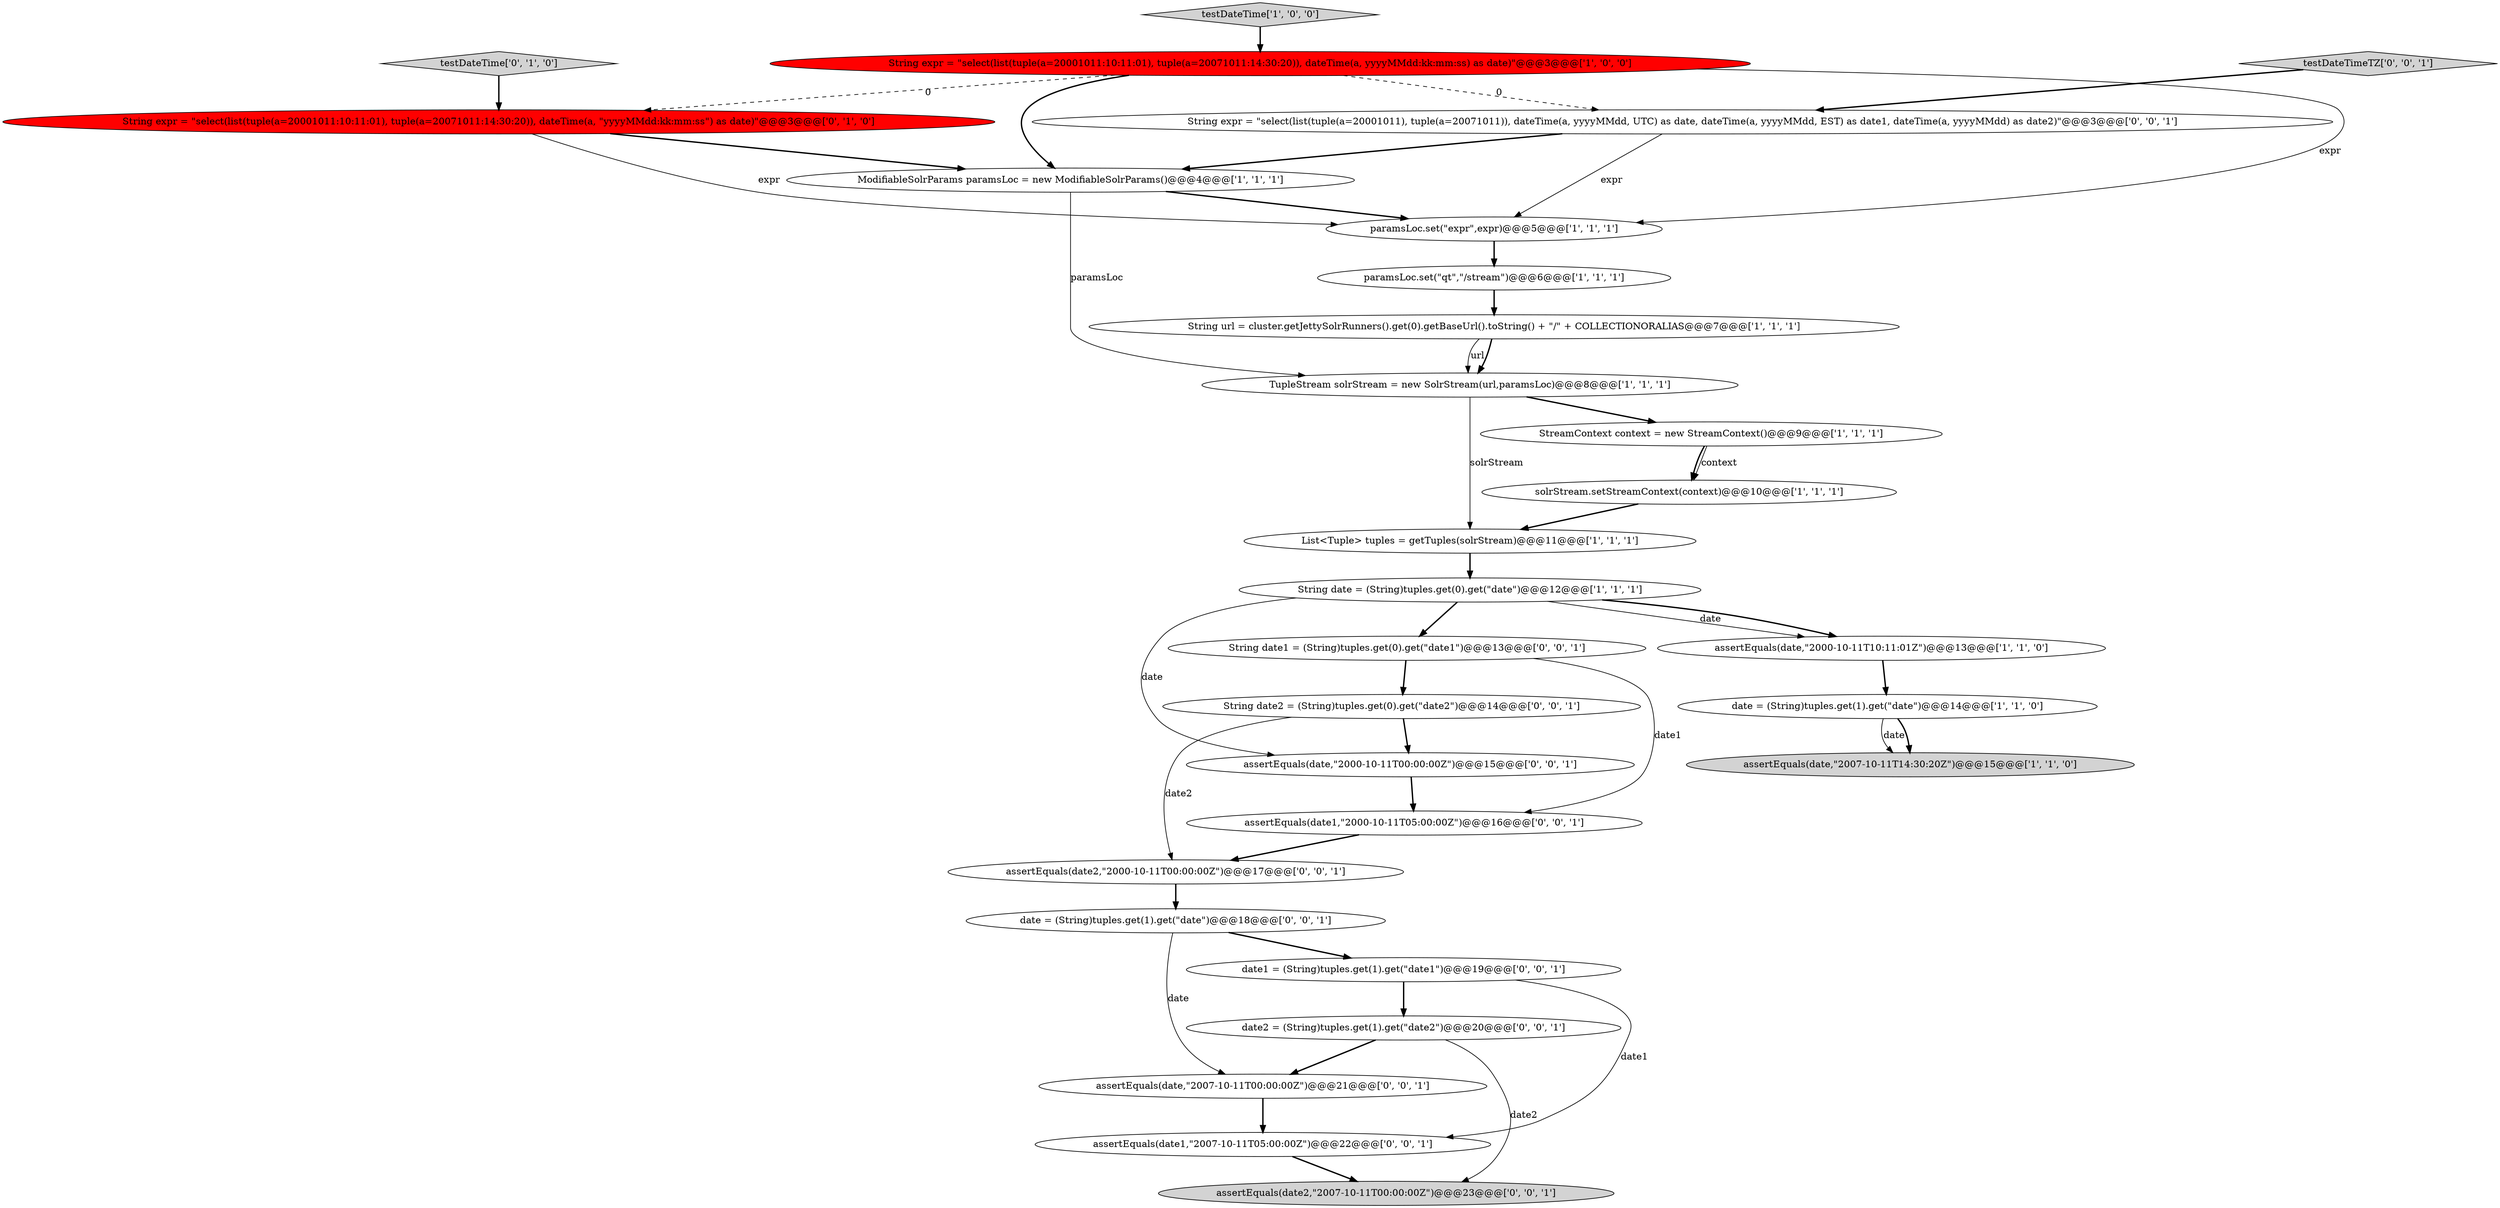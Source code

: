 digraph {
22 [style = filled, label = "assertEquals(date1,\"2000-10-11T05:00:00Z\")@@@16@@@['0', '0', '1']", fillcolor = white, shape = ellipse image = "AAA0AAABBB3BBB"];
1 [style = filled, label = "String url = cluster.getJettySolrRunners().get(0).getBaseUrl().toString() + \"/\" + COLLECTIONORALIAS@@@7@@@['1', '1', '1']", fillcolor = white, shape = ellipse image = "AAA0AAABBB1BBB"];
12 [style = filled, label = "assertEquals(date,\"2007-10-11T14:30:20Z\")@@@15@@@['1', '1', '0']", fillcolor = lightgray, shape = ellipse image = "AAA0AAABBB1BBB"];
19 [style = filled, label = "assertEquals(date1,\"2007-10-11T05:00:00Z\")@@@22@@@['0', '0', '1']", fillcolor = white, shape = ellipse image = "AAA0AAABBB3BBB"];
28 [style = filled, label = "assertEquals(date,\"2007-10-11T00:00:00Z\")@@@21@@@['0', '0', '1']", fillcolor = white, shape = ellipse image = "AAA0AAABBB3BBB"];
4 [style = filled, label = "ModifiableSolrParams paramsLoc = new ModifiableSolrParams()@@@4@@@['1', '1', '1']", fillcolor = white, shape = ellipse image = "AAA0AAABBB1BBB"];
13 [style = filled, label = "String date = (String)tuples.get(0).get(\"date\")@@@12@@@['1', '1', '1']", fillcolor = white, shape = ellipse image = "AAA0AAABBB1BBB"];
0 [style = filled, label = "date = (String)tuples.get(1).get(\"date\")@@@14@@@['1', '1', '0']", fillcolor = white, shape = ellipse image = "AAA0AAABBB1BBB"];
7 [style = filled, label = "paramsLoc.set(\"qt\",\"/stream\")@@@6@@@['1', '1', '1']", fillcolor = white, shape = ellipse image = "AAA0AAABBB1BBB"];
6 [style = filled, label = "assertEquals(date,\"2000-10-11T10:11:01Z\")@@@13@@@['1', '1', '0']", fillcolor = white, shape = ellipse image = "AAA0AAABBB1BBB"];
25 [style = filled, label = "testDateTimeTZ['0', '0', '1']", fillcolor = lightgray, shape = diamond image = "AAA0AAABBB3BBB"];
11 [style = filled, label = "paramsLoc.set(\"expr\",expr)@@@5@@@['1', '1', '1']", fillcolor = white, shape = ellipse image = "AAA0AAABBB1BBB"];
24 [style = filled, label = "String date1 = (String)tuples.get(0).get(\"date1\")@@@13@@@['0', '0', '1']", fillcolor = white, shape = ellipse image = "AAA0AAABBB3BBB"];
3 [style = filled, label = "List<Tuple> tuples = getTuples(solrStream)@@@11@@@['1', '1', '1']", fillcolor = white, shape = ellipse image = "AAA0AAABBB1BBB"];
17 [style = filled, label = "assertEquals(date2,\"2000-10-11T00:00:00Z\")@@@17@@@['0', '0', '1']", fillcolor = white, shape = ellipse image = "AAA0AAABBB3BBB"];
26 [style = filled, label = "String expr = \"select(list(tuple(a=20001011), tuple(a=20071011)), dateTime(a, yyyyMMdd, UTC) as date, dateTime(a, yyyyMMdd, EST) as date1, dateTime(a, yyyyMMdd) as date2)\"@@@3@@@['0', '0', '1']", fillcolor = white, shape = ellipse image = "AAA0AAABBB3BBB"];
8 [style = filled, label = "TupleStream solrStream = new SolrStream(url,paramsLoc)@@@8@@@['1', '1', '1']", fillcolor = white, shape = ellipse image = "AAA0AAABBB1BBB"];
23 [style = filled, label = "date1 = (String)tuples.get(1).get(\"date1\")@@@19@@@['0', '0', '1']", fillcolor = white, shape = ellipse image = "AAA0AAABBB3BBB"];
20 [style = filled, label = "String date2 = (String)tuples.get(0).get(\"date2\")@@@14@@@['0', '0', '1']", fillcolor = white, shape = ellipse image = "AAA0AAABBB3BBB"];
5 [style = filled, label = "StreamContext context = new StreamContext()@@@9@@@['1', '1', '1']", fillcolor = white, shape = ellipse image = "AAA0AAABBB1BBB"];
9 [style = filled, label = "solrStream.setStreamContext(context)@@@10@@@['1', '1', '1']", fillcolor = white, shape = ellipse image = "AAA0AAABBB1BBB"];
10 [style = filled, label = "testDateTime['1', '0', '0']", fillcolor = lightgray, shape = diamond image = "AAA0AAABBB1BBB"];
27 [style = filled, label = "date = (String)tuples.get(1).get(\"date\")@@@18@@@['0', '0', '1']", fillcolor = white, shape = ellipse image = "AAA0AAABBB3BBB"];
21 [style = filled, label = "date2 = (String)tuples.get(1).get(\"date2\")@@@20@@@['0', '0', '1']", fillcolor = white, shape = ellipse image = "AAA0AAABBB3BBB"];
14 [style = filled, label = "String expr = \"select(list(tuple(a=20001011:10:11:01), tuple(a=20071011:14:30:20)), dateTime(a, \"yyyyMMdd:kk:mm:ss\") as date)\"@@@3@@@['0', '1', '0']", fillcolor = red, shape = ellipse image = "AAA1AAABBB2BBB"];
15 [style = filled, label = "testDateTime['0', '1', '0']", fillcolor = lightgray, shape = diamond image = "AAA0AAABBB2BBB"];
18 [style = filled, label = "assertEquals(date,\"2000-10-11T00:00:00Z\")@@@15@@@['0', '0', '1']", fillcolor = white, shape = ellipse image = "AAA0AAABBB3BBB"];
16 [style = filled, label = "assertEquals(date2,\"2007-10-11T00:00:00Z\")@@@23@@@['0', '0', '1']", fillcolor = lightgray, shape = ellipse image = "AAA0AAABBB3BBB"];
2 [style = filled, label = "String expr = \"select(list(tuple(a=20001011:10:11:01), tuple(a=20071011:14:30:20)), dateTime(a, yyyyMMdd:kk:mm:ss) as date)\"@@@3@@@['1', '0', '0']", fillcolor = red, shape = ellipse image = "AAA1AAABBB1BBB"];
13->18 [style = solid, label="date"];
0->12 [style = solid, label="date"];
1->8 [style = solid, label="url"];
8->3 [style = solid, label="solrStream"];
7->1 [style = bold, label=""];
1->8 [style = bold, label=""];
13->24 [style = bold, label=""];
5->9 [style = solid, label="context"];
13->6 [style = solid, label="date"];
5->9 [style = bold, label=""];
15->14 [style = bold, label=""];
0->12 [style = bold, label=""];
2->11 [style = solid, label="expr"];
6->0 [style = bold, label=""];
2->4 [style = bold, label=""];
26->4 [style = bold, label=""];
21->28 [style = bold, label=""];
26->11 [style = solid, label="expr"];
19->16 [style = bold, label=""];
24->20 [style = bold, label=""];
20->18 [style = bold, label=""];
27->28 [style = solid, label="date"];
18->22 [style = bold, label=""];
2->14 [style = dashed, label="0"];
8->5 [style = bold, label=""];
23->21 [style = bold, label=""];
25->26 [style = bold, label=""];
28->19 [style = bold, label=""];
23->19 [style = solid, label="date1"];
3->13 [style = bold, label=""];
22->17 [style = bold, label=""];
9->3 [style = bold, label=""];
14->11 [style = solid, label="expr"];
10->2 [style = bold, label=""];
27->23 [style = bold, label=""];
24->22 [style = solid, label="date1"];
13->6 [style = bold, label=""];
17->27 [style = bold, label=""];
21->16 [style = solid, label="date2"];
4->11 [style = bold, label=""];
2->26 [style = dashed, label="0"];
11->7 [style = bold, label=""];
20->17 [style = solid, label="date2"];
14->4 [style = bold, label=""];
4->8 [style = solid, label="paramsLoc"];
}
